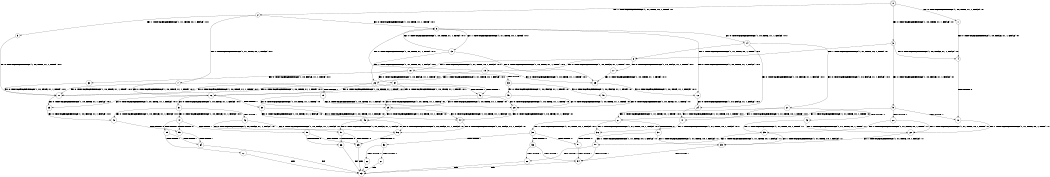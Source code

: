 digraph BCG {
size = "7, 10.5";
center = TRUE;
node [shape = circle];
0 [peripheries = 2];
0 -> 1 [label = "EX !0 !ATOMIC_EXCH_BRANCH (1, +0, TRUE, +1, 1, FALSE) !:0:"];
0 -> 2 [label = "EX !1 !ATOMIC_EXCH_BRANCH (1, +1, TRUE, +0, 1, TRUE) !:0:"];
0 -> 3 [label = "EX !0 !ATOMIC_EXCH_BRANCH (1, +0, TRUE, +1, 1, FALSE) !:0:"];
1 -> 4 [label = "EX !0 !ATOMIC_EXCH_BRANCH (1, +0, FALSE, +1, 1, FALSE) !:0:"];
2 -> 5 [label = "EX !1 !ATOMIC_EXCH_BRANCH (1, +1, TRUE, +0, 1, FALSE) !:0:1:"];
2 -> 6 [label = "EX !0 !ATOMIC_EXCH_BRANCH (1, +0, TRUE, +1, 1, TRUE) !:0:1:"];
2 -> 7 [label = "EX !1 !ATOMIC_EXCH_BRANCH (1, +1, TRUE, +0, 1, FALSE) !:0:1:"];
3 -> 4 [label = "EX !0 !ATOMIC_EXCH_BRANCH (1, +0, FALSE, +1, 1, FALSE) !:0:"];
3 -> 8 [label = "EX !1 !ATOMIC_EXCH_BRANCH (1, +1, TRUE, +0, 1, TRUE) !:0:"];
3 -> 9 [label = "EX !0 !ATOMIC_EXCH_BRANCH (1, +0, FALSE, +1, 1, FALSE) !:0:"];
4 -> 10 [label = "TERMINATE !0"];
5 -> 11 [label = "EX !0 !ATOMIC_EXCH_BRANCH (1, +0, TRUE, +1, 1, TRUE) !:0:1:"];
6 -> 12 [label = "EX !0 !ATOMIC_EXCH_BRANCH (1, +0, TRUE, +1, 1, FALSE) !:0:1:"];
6 -> 13 [label = "EX !1 !ATOMIC_EXCH_BRANCH (1, +1, TRUE, +0, 1, TRUE) !:0:1:"];
6 -> 14 [label = "EX !0 !ATOMIC_EXCH_BRANCH (1, +0, TRUE, +1, 1, FALSE) !:0:1:"];
7 -> 11 [label = "EX !0 !ATOMIC_EXCH_BRANCH (1, +0, TRUE, +1, 1, TRUE) !:0:1:"];
7 -> 15 [label = "TERMINATE !1"];
7 -> 16 [label = "EX !0 !ATOMIC_EXCH_BRANCH (1, +0, TRUE, +1, 1, TRUE) !:0:1:"];
8 -> 17 [label = "EX !0 !ATOMIC_EXCH_BRANCH (1, +0, FALSE, +1, 1, TRUE) !:0:1:"];
8 -> 18 [label = "EX !1 !ATOMIC_EXCH_BRANCH (1, +1, TRUE, +0, 1, FALSE) !:0:1:"];
8 -> 19 [label = "EX !0 !ATOMIC_EXCH_BRANCH (1, +0, FALSE, +1, 1, TRUE) !:0:1:"];
9 -> 10 [label = "TERMINATE !0"];
9 -> 20 [label = "TERMINATE !0"];
9 -> 21 [label = "EX !1 !ATOMIC_EXCH_BRANCH (1, +1, TRUE, +0, 1, TRUE) !:0:"];
10 -> 22 [label = "EX !1 !ATOMIC_EXCH_BRANCH (1, +1, TRUE, +0, 1, TRUE) !:1:"];
11 -> 23 [label = "EX !0 !ATOMIC_EXCH_BRANCH (1, +0, TRUE, +1, 1, FALSE) !:0:1:"];
12 -> 24 [label = "EX !0 !ATOMIC_EXCH_BRANCH (1, +0, FALSE, +1, 1, FALSE) !:0:1:"];
13 -> 25 [label = "EX !0 !ATOMIC_EXCH_BRANCH (1, +0, TRUE, +1, 1, TRUE) !:0:1:"];
13 -> 26 [label = "EX !1 !ATOMIC_EXCH_BRANCH (1, +1, TRUE, +0, 1, FALSE) !:0:1:"];
13 -> 6 [label = "EX !0 !ATOMIC_EXCH_BRANCH (1, +0, TRUE, +1, 1, TRUE) !:0:1:"];
14 -> 24 [label = "EX !0 !ATOMIC_EXCH_BRANCH (1, +0, FALSE, +1, 1, FALSE) !:0:1:"];
14 -> 8 [label = "EX !1 !ATOMIC_EXCH_BRANCH (1, +1, TRUE, +0, 1, TRUE) !:0:1:"];
14 -> 27 [label = "EX !0 !ATOMIC_EXCH_BRANCH (1, +0, FALSE, +1, 1, FALSE) !:0:1:"];
15 -> 28 [label = "EX !0 !ATOMIC_EXCH_BRANCH (1, +0, TRUE, +1, 1, TRUE) !:0:"];
15 -> 29 [label = "EX !0 !ATOMIC_EXCH_BRANCH (1, +0, TRUE, +1, 1, TRUE) !:0:"];
16 -> 23 [label = "EX !0 !ATOMIC_EXCH_BRANCH (1, +0, TRUE, +1, 1, FALSE) !:0:1:"];
16 -> 30 [label = "TERMINATE !1"];
16 -> 31 [label = "EX !0 !ATOMIC_EXCH_BRANCH (1, +0, TRUE, +1, 1, FALSE) !:0:1:"];
17 -> 25 [label = "EX !0 !ATOMIC_EXCH_BRANCH (1, +0, TRUE, +1, 1, TRUE) !:0:1:"];
18 -> 32 [label = "EX !0 !ATOMIC_EXCH_BRANCH (1, +0, FALSE, +1, 1, TRUE) !:0:1:"];
18 -> 33 [label = "TERMINATE !1"];
18 -> 34 [label = "EX !0 !ATOMIC_EXCH_BRANCH (1, +0, FALSE, +1, 1, TRUE) !:0:1:"];
19 -> 25 [label = "EX !0 !ATOMIC_EXCH_BRANCH (1, +0, TRUE, +1, 1, TRUE) !:0:1:"];
19 -> 26 [label = "EX !1 !ATOMIC_EXCH_BRANCH (1, +1, TRUE, +0, 1, FALSE) !:0:1:"];
19 -> 6 [label = "EX !0 !ATOMIC_EXCH_BRANCH (1, +0, TRUE, +1, 1, TRUE) !:0:1:"];
20 -> 22 [label = "EX !1 !ATOMIC_EXCH_BRANCH (1, +1, TRUE, +0, 1, TRUE) !:1:"];
20 -> 35 [label = "EX !1 !ATOMIC_EXCH_BRANCH (1, +1, TRUE, +0, 1, TRUE) !:1:"];
21 -> 36 [label = "EX !1 !ATOMIC_EXCH_BRANCH (1, +1, TRUE, +0, 1, FALSE) !:0:1:"];
21 -> 37 [label = "TERMINATE !0"];
21 -> 38 [label = "EX !1 !ATOMIC_EXCH_BRANCH (1, +1, TRUE, +0, 1, FALSE) !:0:1:"];
22 -> 39 [label = "EX !1 !ATOMIC_EXCH_BRANCH (1, +1, TRUE, +0, 1, FALSE) !:1:"];
23 -> 40 [label = "EX !0 !ATOMIC_EXCH_BRANCH (1, +0, FALSE, +1, 1, FALSE) !:0:1:"];
24 -> 41 [label = "EX !1 !ATOMIC_EXCH_BRANCH (1, +1, TRUE, +0, 1, TRUE) !:0:1:"];
25 -> 12 [label = "EX !0 !ATOMIC_EXCH_BRANCH (1, +0, TRUE, +1, 1, FALSE) !:0:1:"];
26 -> 11 [label = "EX !0 !ATOMIC_EXCH_BRANCH (1, +0, TRUE, +1, 1, TRUE) !:0:1:"];
26 -> 42 [label = "TERMINATE !1"];
26 -> 16 [label = "EX !0 !ATOMIC_EXCH_BRANCH (1, +0, TRUE, +1, 1, TRUE) !:0:1:"];
27 -> 41 [label = "EX !1 !ATOMIC_EXCH_BRANCH (1, +1, TRUE, +0, 1, TRUE) !:0:1:"];
27 -> 43 [label = "TERMINATE !0"];
27 -> 21 [label = "EX !1 !ATOMIC_EXCH_BRANCH (1, +1, TRUE, +0, 1, TRUE) !:0:1:"];
28 -> 44 [label = "EX !0 !ATOMIC_EXCH_BRANCH (1, +0, TRUE, +1, 1, FALSE) !:0:"];
29 -> 44 [label = "EX !0 !ATOMIC_EXCH_BRANCH (1, +0, TRUE, +1, 1, FALSE) !:0:"];
29 -> 45 [label = "EX !0 !ATOMIC_EXCH_BRANCH (1, +0, TRUE, +1, 1, FALSE) !:0:"];
30 -> 44 [label = "EX !0 !ATOMIC_EXCH_BRANCH (1, +0, TRUE, +1, 1, FALSE) !:0:"];
30 -> 45 [label = "EX !0 !ATOMIC_EXCH_BRANCH (1, +0, TRUE, +1, 1, FALSE) !:0:"];
31 -> 40 [label = "EX !0 !ATOMIC_EXCH_BRANCH (1, +0, FALSE, +1, 1, FALSE) !:0:1:"];
31 -> 46 [label = "TERMINATE !1"];
31 -> 47 [label = "EX !0 !ATOMIC_EXCH_BRANCH (1, +0, FALSE, +1, 1, FALSE) !:0:1:"];
32 -> 11 [label = "EX !0 !ATOMIC_EXCH_BRANCH (1, +0, TRUE, +1, 1, TRUE) !:0:1:"];
33 -> 48 [label = "EX !0 !ATOMIC_EXCH_BRANCH (1, +0, FALSE, +1, 1, TRUE) !:0:"];
33 -> 49 [label = "EX !0 !ATOMIC_EXCH_BRANCH (1, +0, FALSE, +1, 1, TRUE) !:0:"];
34 -> 11 [label = "EX !0 !ATOMIC_EXCH_BRANCH (1, +0, TRUE, +1, 1, TRUE) !:0:1:"];
34 -> 42 [label = "TERMINATE !1"];
34 -> 16 [label = "EX !0 !ATOMIC_EXCH_BRANCH (1, +0, TRUE, +1, 1, TRUE) !:0:1:"];
35 -> 39 [label = "EX !1 !ATOMIC_EXCH_BRANCH (1, +1, TRUE, +0, 1, FALSE) !:1:"];
35 -> 50 [label = "EX !1 !ATOMIC_EXCH_BRANCH (1, +1, TRUE, +0, 1, FALSE) !:1:"];
36 -> 51 [label = "TERMINATE !0"];
37 -> 39 [label = "EX !1 !ATOMIC_EXCH_BRANCH (1, +1, TRUE, +0, 1, FALSE) !:1:"];
37 -> 50 [label = "EX !1 !ATOMIC_EXCH_BRANCH (1, +1, TRUE, +0, 1, FALSE) !:1:"];
38 -> 51 [label = "TERMINATE !0"];
38 -> 52 [label = "TERMINATE !1"];
38 -> 53 [label = "TERMINATE !0"];
39 -> 54 [label = "TERMINATE !1"];
40 -> 55 [label = "TERMINATE !0"];
41 -> 36 [label = "EX !1 !ATOMIC_EXCH_BRANCH (1, +1, TRUE, +0, 1, FALSE) !:0:1:"];
42 -> 28 [label = "EX !0 !ATOMIC_EXCH_BRANCH (1, +0, TRUE, +1, 1, TRUE) !:0:"];
42 -> 29 [label = "EX !0 !ATOMIC_EXCH_BRANCH (1, +0, TRUE, +1, 1, TRUE) !:0:"];
43 -> 22 [label = "EX !1 !ATOMIC_EXCH_BRANCH (1, +1, TRUE, +0, 1, TRUE) !:1:"];
43 -> 35 [label = "EX !1 !ATOMIC_EXCH_BRANCH (1, +1, TRUE, +0, 1, TRUE) !:1:"];
44 -> 56 [label = "EX !0 !ATOMIC_EXCH_BRANCH (1, +0, FALSE, +1, 1, FALSE) !:0:"];
45 -> 56 [label = "EX !0 !ATOMIC_EXCH_BRANCH (1, +0, FALSE, +1, 1, FALSE) !:0:"];
45 -> 57 [label = "EX !0 !ATOMIC_EXCH_BRANCH (1, +0, FALSE, +1, 1, FALSE) !:0:"];
46 -> 56 [label = "EX !0 !ATOMIC_EXCH_BRANCH (1, +0, FALSE, +1, 1, FALSE) !:0:"];
46 -> 57 [label = "EX !0 !ATOMIC_EXCH_BRANCH (1, +0, FALSE, +1, 1, FALSE) !:0:"];
47 -> 55 [label = "TERMINATE !0"];
47 -> 58 [label = "TERMINATE !1"];
47 -> 59 [label = "TERMINATE !0"];
48 -> 28 [label = "EX !0 !ATOMIC_EXCH_BRANCH (1, +0, TRUE, +1, 1, TRUE) !:0:"];
49 -> 28 [label = "EX !0 !ATOMIC_EXCH_BRANCH (1, +0, TRUE, +1, 1, TRUE) !:0:"];
49 -> 29 [label = "EX !0 !ATOMIC_EXCH_BRANCH (1, +0, TRUE, +1, 1, TRUE) !:0:"];
50 -> 54 [label = "TERMINATE !1"];
50 -> 60 [label = "TERMINATE !1"];
51 -> 54 [label = "TERMINATE !1"];
52 -> 61 [label = "TERMINATE !0"];
52 -> 62 [label = "TERMINATE !0"];
53 -> 54 [label = "TERMINATE !1"];
53 -> 60 [label = "TERMINATE !1"];
54 -> 63 [label = "exit"];
55 -> 64 [label = "TERMINATE !1"];
56 -> 65 [label = "TERMINATE !0"];
57 -> 65 [label = "TERMINATE !0"];
57 -> 66 [label = "TERMINATE !0"];
58 -> 65 [label = "TERMINATE !0"];
58 -> 66 [label = "TERMINATE !0"];
59 -> 64 [label = "TERMINATE !1"];
59 -> 67 [label = "TERMINATE !1"];
60 -> 63 [label = "exit"];
61 -> 63 [label = "exit"];
62 -> 63 [label = "exit"];
64 -> 63 [label = "exit"];
65 -> 63 [label = "exit"];
66 -> 63 [label = "exit"];
67 -> 63 [label = "exit"];
}
